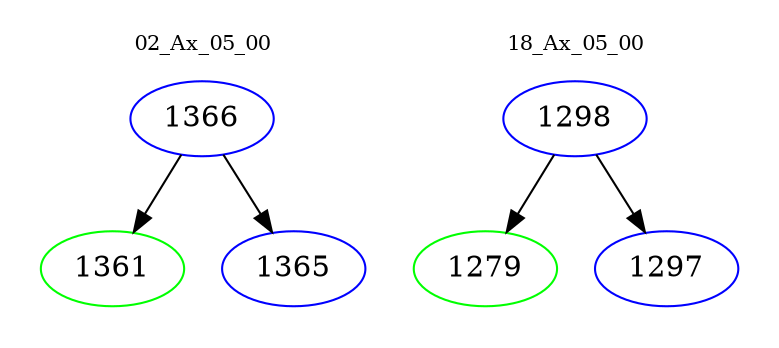digraph{
subgraph cluster_0 {
color = white
label = "02_Ax_05_00";
fontsize=10;
T0_1366 [label="1366", color="blue"]
T0_1366 -> T0_1361 [color="black"]
T0_1361 [label="1361", color="green"]
T0_1366 -> T0_1365 [color="black"]
T0_1365 [label="1365", color="blue"]
}
subgraph cluster_1 {
color = white
label = "18_Ax_05_00";
fontsize=10;
T1_1298 [label="1298", color="blue"]
T1_1298 -> T1_1279 [color="black"]
T1_1279 [label="1279", color="green"]
T1_1298 -> T1_1297 [color="black"]
T1_1297 [label="1297", color="blue"]
}
}
